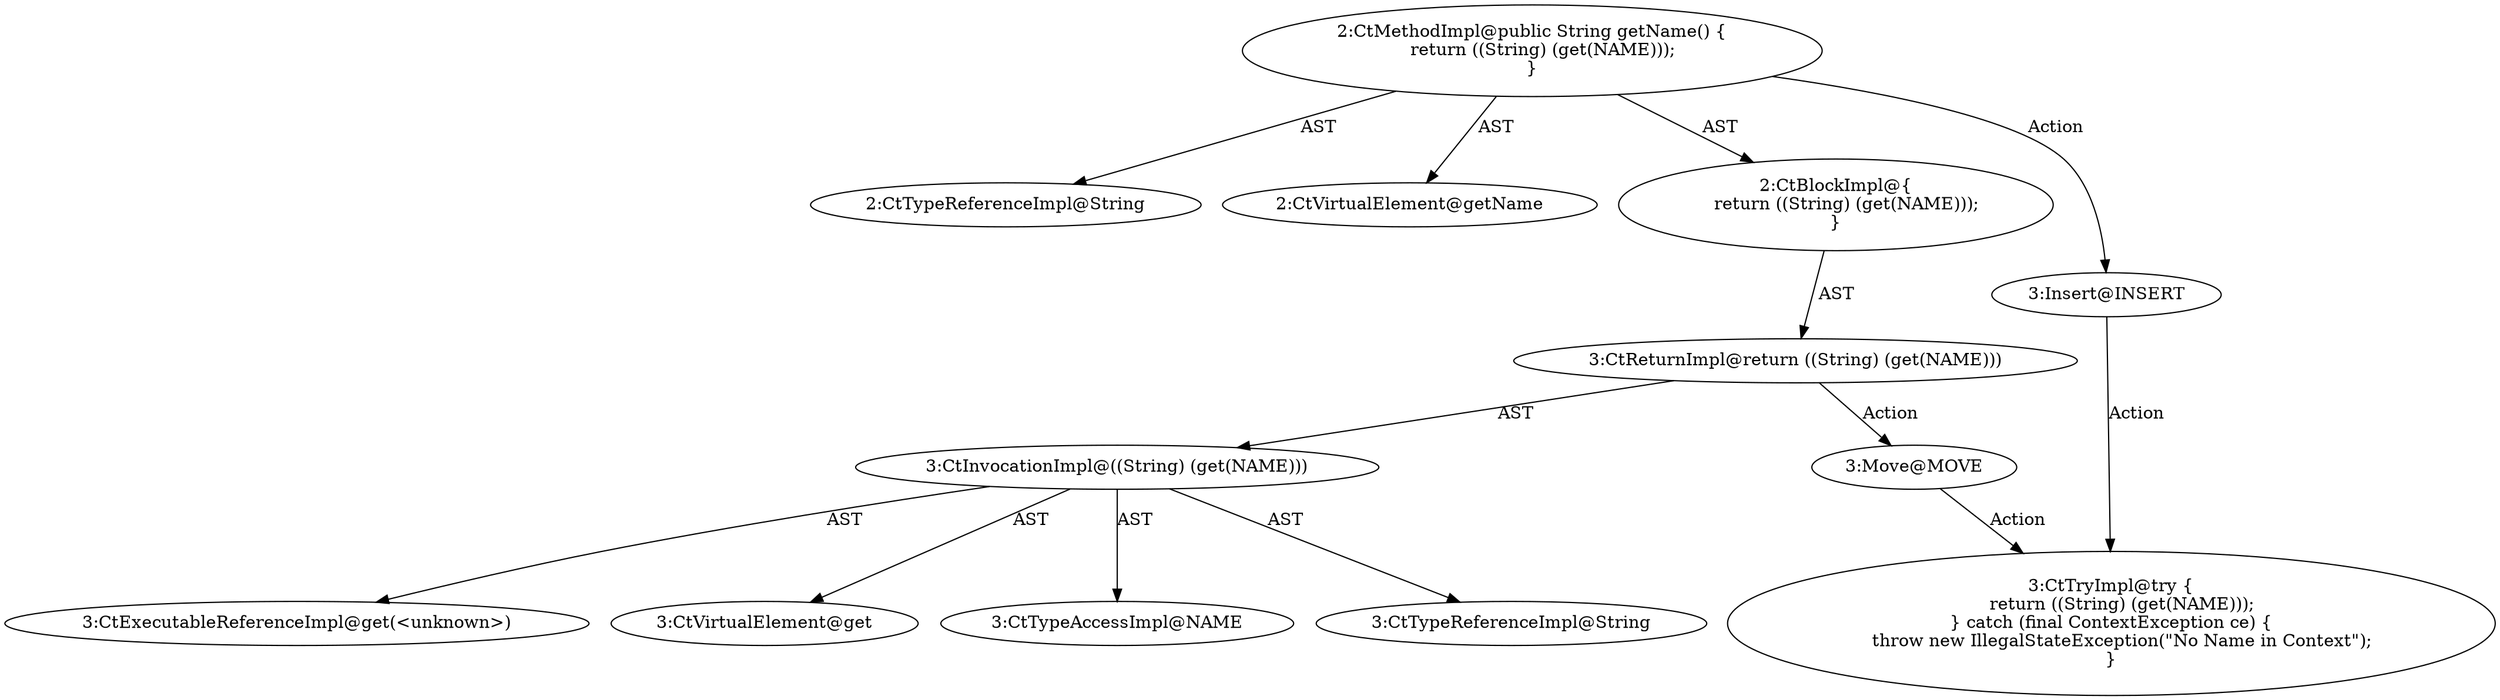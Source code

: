 digraph "getName#?" {
0 [label="2:CtTypeReferenceImpl@String" shape=ellipse]
1 [label="2:CtVirtualElement@getName" shape=ellipse]
2 [label="3:CtExecutableReferenceImpl@get(<unknown>)" shape=ellipse]
3 [label="3:CtVirtualElement@get" shape=ellipse]
4 [label="3:CtTypeAccessImpl@NAME" shape=ellipse]
5 [label="3:CtInvocationImpl@((String) (get(NAME)))" shape=ellipse]
6 [label="3:CtTypeReferenceImpl@String" shape=ellipse]
7 [label="3:CtReturnImpl@return ((String) (get(NAME)))" shape=ellipse]
8 [label="2:CtBlockImpl@\{
    return ((String) (get(NAME)));
\}" shape=ellipse]
9 [label="2:CtMethodImpl@public String getName() \{
    return ((String) (get(NAME)));
\}" shape=ellipse]
10 [label="3:Insert@INSERT" shape=ellipse]
11 [label="3:CtTryImpl@try \{
    return ((String) (get(NAME)));
\} catch (final ContextException ce) \{
    throw new IllegalStateException(\"No Name in Context\");
\}" shape=ellipse]
12 [label="3:Move@MOVE" shape=ellipse]
5 -> 3 [label="AST"];
5 -> 6 [label="AST"];
5 -> 2 [label="AST"];
5 -> 4 [label="AST"];
7 -> 5 [label="AST"];
7 -> 12 [label="Action"];
8 -> 7 [label="AST"];
9 -> 1 [label="AST"];
9 -> 0 [label="AST"];
9 -> 8 [label="AST"];
9 -> 10 [label="Action"];
10 -> 11 [label="Action"];
12 -> 11 [label="Action"];
}